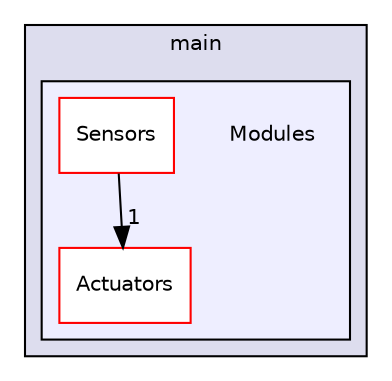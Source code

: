 digraph "main/Modules" {
  compound=true
  node [ fontsize="10", fontname="Helvetica"];
  edge [ labelfontsize="10", labelfontname="Helvetica"];
  subgraph clusterdir_5c982d53a68cdbcd421152b4020263a9 {
    graph [ bgcolor="#ddddee", pencolor="black", label="main" fontname="Helvetica", fontsize="10", URL="dir_5c982d53a68cdbcd421152b4020263a9.html"]
  subgraph clusterdir_1f3340c269d12e8f50ab557a1817aed7 {
    graph [ bgcolor="#eeeeff", pencolor="black", label="" URL="dir_1f3340c269d12e8f50ab557a1817aed7.html"];
    dir_1f3340c269d12e8f50ab557a1817aed7 [shape=plaintext label="Modules"];
  dir_5412c0b10749e0a7303571e7f7593e59 [shape=box label="Actuators" fillcolor="white" style="filled" color="red" URL="dir_5412c0b10749e0a7303571e7f7593e59.html"];
  dir_a552b82537631c88a1c38dc034e8f5e4 [shape=box label="Sensors" fillcolor="white" style="filled" color="red" URL="dir_a552b82537631c88a1c38dc034e8f5e4.html"];
  }
  }
  dir_a552b82537631c88a1c38dc034e8f5e4->dir_5412c0b10749e0a7303571e7f7593e59 [headlabel="1", labeldistance=1.5 headhref="dir_000011_000008.html"];
}
